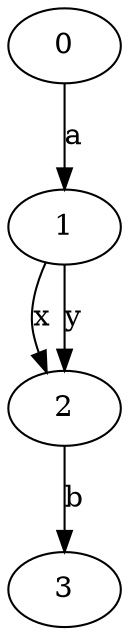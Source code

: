 digraph G {
0;1;2;3;
0 -> 1 [label="a"];
1 -> 2 [label="x"];
1 -> 2 [label="y"];
2 -> 3 [label="b"];
}